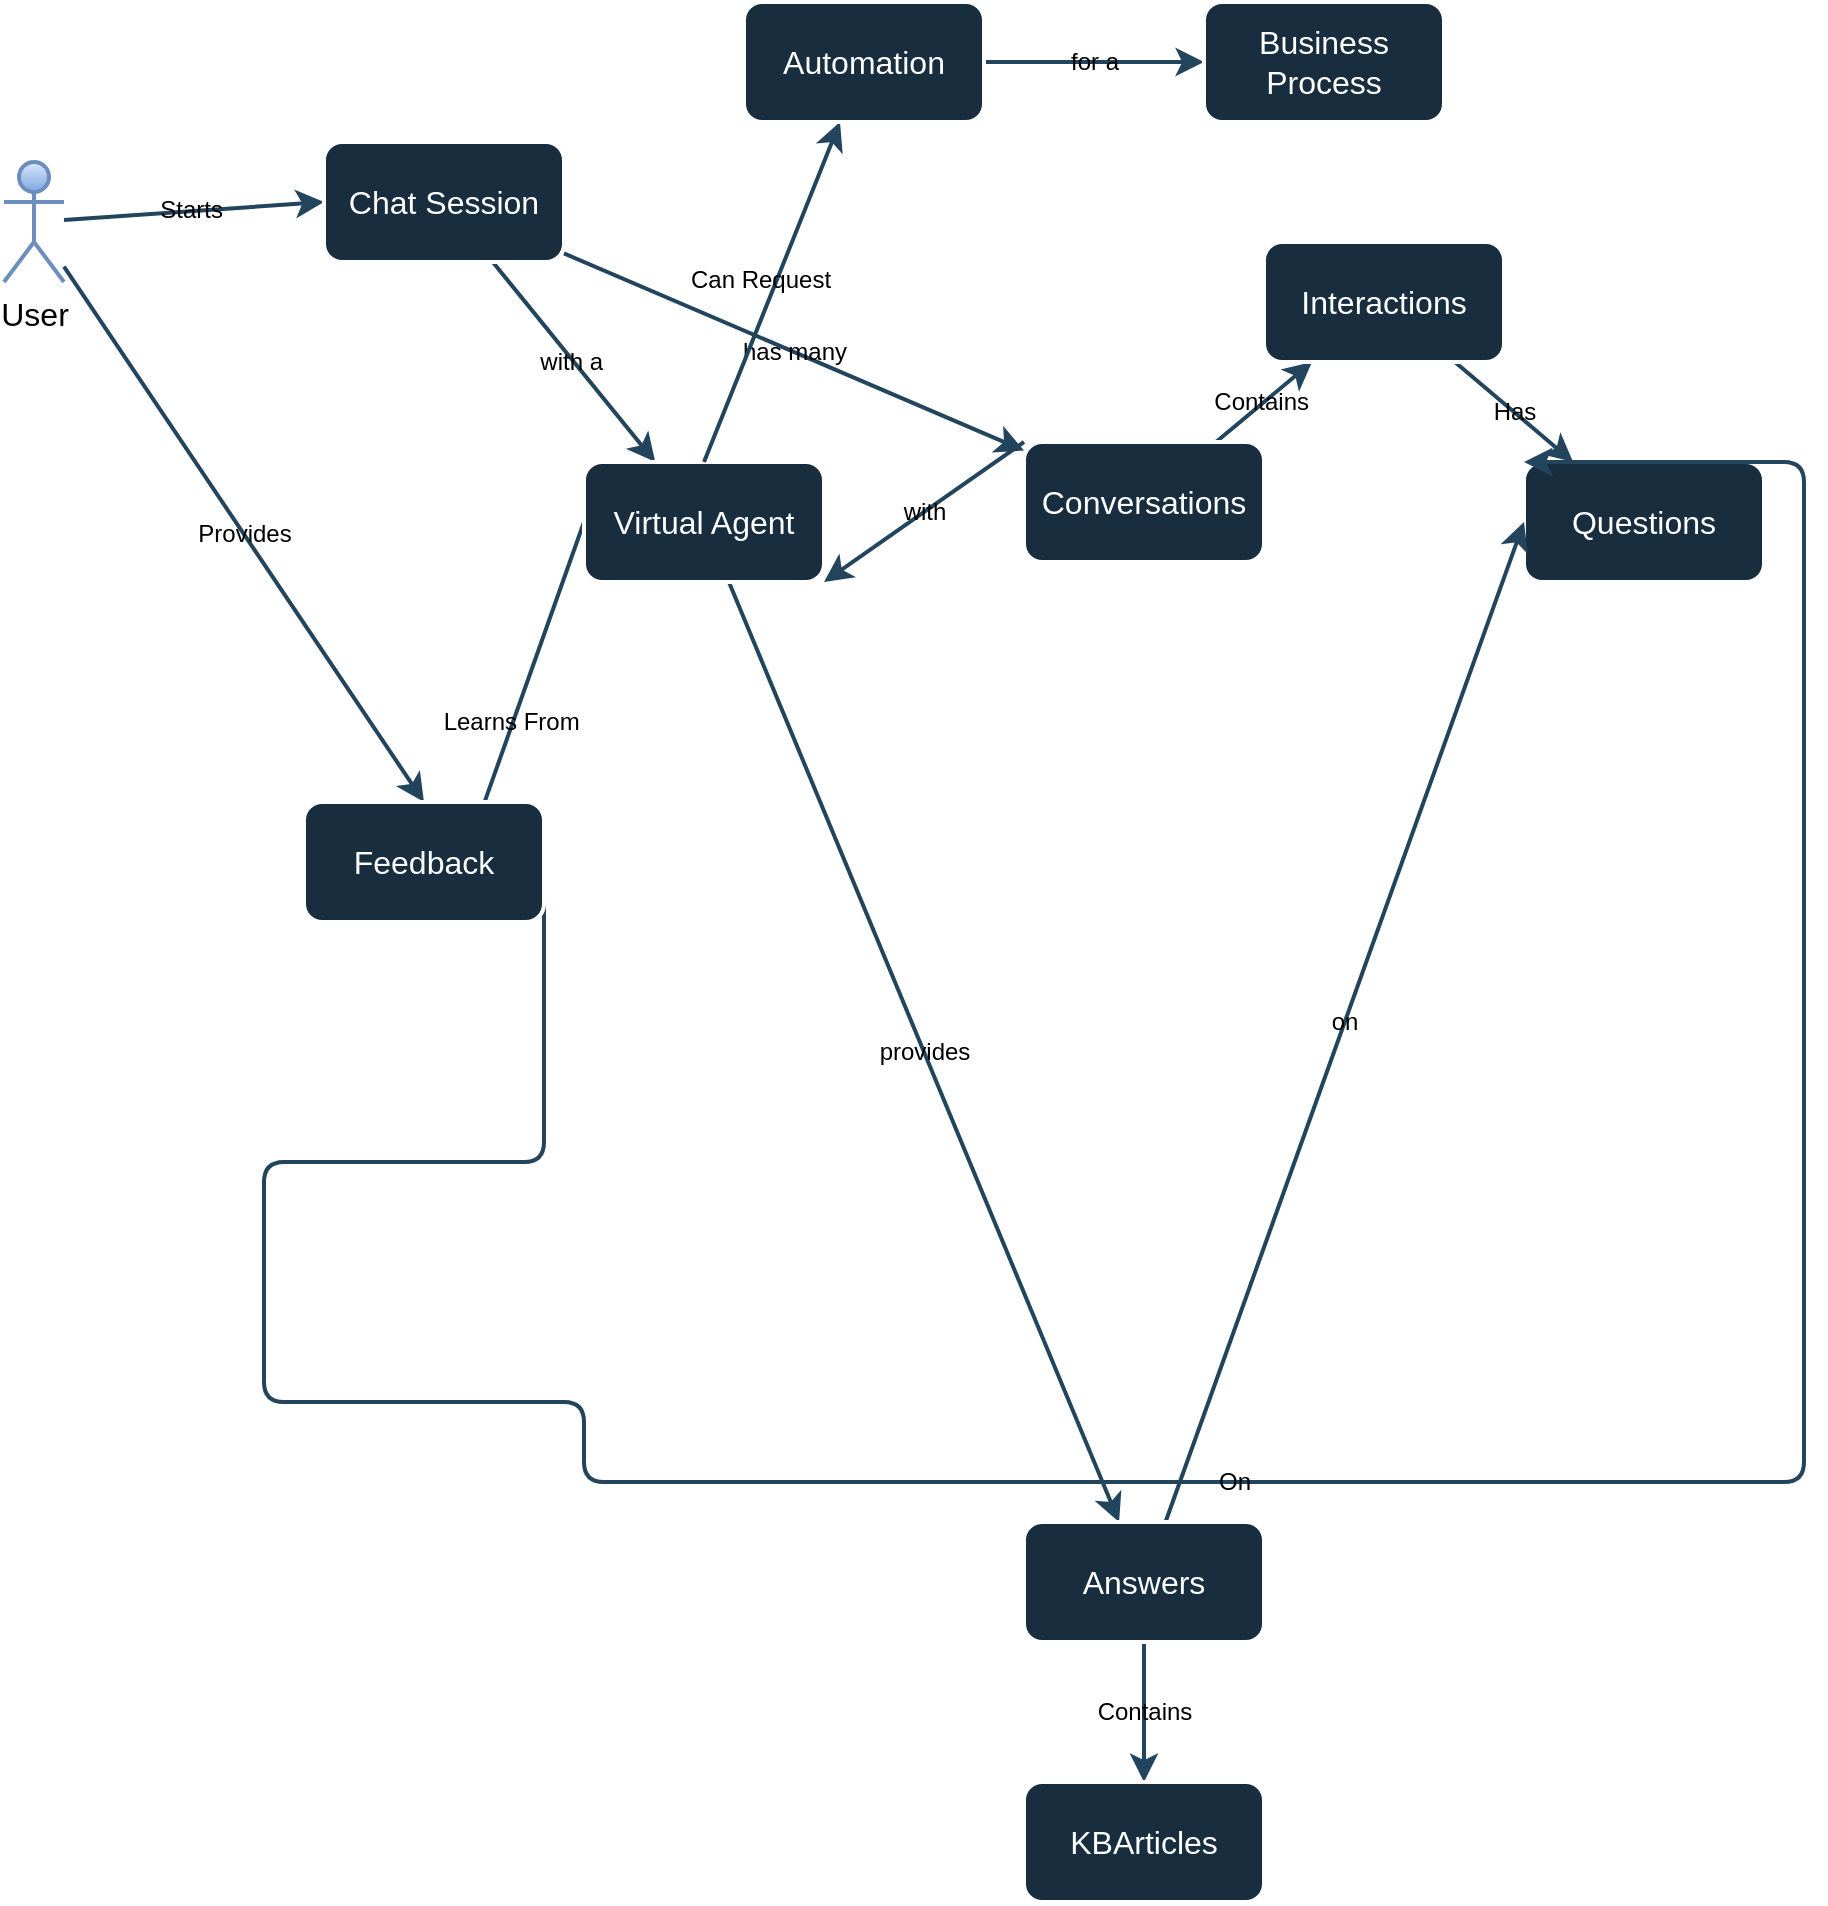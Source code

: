 <mxfile version="21.2.8" type="device" pages="3">
  <diagram name="Page-1" id="Herb37XblqEnY1iPr7h2">
    <mxGraphModel dx="2042" dy="1268" grid="1" gridSize="10" guides="1" tooltips="1" connect="1" arrows="1" fold="1" page="0" pageScale="1" pageWidth="1100" pageHeight="850" math="0" shadow="0">
      <root>
        <mxCell id="0" />
        <mxCell id="1" parent="0" />
        <mxCell id="vVO0gcgq8AM16C-MRyvU-3" value="Starts&amp;nbsp;" style="edgeStyle=none;curved=1;rounded=1;orthogonalLoop=1;jettySize=auto;html=1;entryX=0;entryY=0.5;entryDx=0;entryDy=0;fontSize=12;startSize=8;endSize=8;labelBackgroundColor=none;strokeColor=#23445D;fontColor=default;strokeWidth=2;" edge="1" parent="1" source="vVO0gcgq8AM16C-MRyvU-1" target="vVO0gcgq8AM16C-MRyvU-2">
          <mxGeometry relative="1" as="geometry" />
        </mxCell>
        <mxCell id="vVO0gcgq8AM16C-MRyvU-18" value="Provides" style="edgeStyle=none;curved=1;rounded=1;orthogonalLoop=1;jettySize=auto;html=1;fontSize=12;startSize=8;endSize=8;entryX=0.5;entryY=0;entryDx=0;entryDy=0;labelBackgroundColor=none;strokeColor=#23445D;fontColor=default;strokeWidth=2;" edge="1" parent="1" source="vVO0gcgq8AM16C-MRyvU-1" target="vVO0gcgq8AM16C-MRyvU-19">
          <mxGeometry relative="1" as="geometry">
            <mxPoint x="-171" y="148" as="targetPoint" />
          </mxGeometry>
        </mxCell>
        <mxCell id="vVO0gcgq8AM16C-MRyvU-1" value="User" style="shape=umlActor;verticalLabelPosition=bottom;verticalAlign=top;html=1;outlineConnect=0;fontSize=16;rounded=1;labelBackgroundColor=none;fillColor=#dae8fc;strokeColor=#6c8ebf;gradientColor=#7ea6e0;strokeWidth=2;" vertex="1" parent="1">
          <mxGeometry x="-440" y="-230" width="30" height="60" as="geometry" />
        </mxCell>
        <mxCell id="vVO0gcgq8AM16C-MRyvU-7" value="has many" style="edgeStyle=none;curved=1;rounded=1;orthogonalLoop=1;jettySize=auto;html=1;fontSize=12;startSize=8;endSize=8;labelBackgroundColor=none;strokeColor=#23445D;fontColor=default;strokeWidth=2;" edge="1" parent="1" source="vVO0gcgq8AM16C-MRyvU-2" target="vVO0gcgq8AM16C-MRyvU-6">
          <mxGeometry relative="1" as="geometry" />
        </mxCell>
        <mxCell id="vVO0gcgq8AM16C-MRyvU-22" value="with a&amp;nbsp;" style="edgeStyle=none;curved=1;rounded=1;orthogonalLoop=1;jettySize=auto;html=1;fontSize=12;startSize=8;endSize=8;labelBackgroundColor=none;strokeColor=#23445D;fontColor=default;strokeWidth=2;" edge="1" parent="1" source="vVO0gcgq8AM16C-MRyvU-2" target="vVO0gcgq8AM16C-MRyvU-12">
          <mxGeometry relative="1" as="geometry" />
        </mxCell>
        <mxCell id="vVO0gcgq8AM16C-MRyvU-2" value="Chat Session" style="rounded=1;whiteSpace=wrap;html=1;fontSize=16;labelBackgroundColor=none;fillColor=#182E3E;strokeColor=#FFFFFF;fontColor=#FFFFFF;strokeWidth=2;" vertex="1" parent="1">
          <mxGeometry x="-280" y="-240" width="120" height="60" as="geometry" />
        </mxCell>
        <mxCell id="vVO0gcgq8AM16C-MRyvU-9" value="Contains&amp;nbsp;" style="edgeStyle=none;curved=1;rounded=1;orthogonalLoop=1;jettySize=auto;html=1;fontSize=12;startSize=8;endSize=8;labelBackgroundColor=none;strokeColor=#23445D;fontColor=default;strokeWidth=2;" edge="1" parent="1" source="vVO0gcgq8AM16C-MRyvU-6" target="vVO0gcgq8AM16C-MRyvU-8">
          <mxGeometry relative="1" as="geometry" />
        </mxCell>
        <mxCell id="vVO0gcgq8AM16C-MRyvU-33" value="with" style="edgeStyle=none;curved=1;rounded=1;orthogonalLoop=1;jettySize=auto;html=1;exitX=0;exitY=0;exitDx=0;exitDy=0;entryX=1;entryY=1;entryDx=0;entryDy=0;fontSize=12;startSize=8;endSize=8;labelBackgroundColor=none;strokeColor=#23445D;fontColor=default;strokeWidth=2;" edge="1" parent="1" source="vVO0gcgq8AM16C-MRyvU-6" target="vVO0gcgq8AM16C-MRyvU-12">
          <mxGeometry relative="1" as="geometry" />
        </mxCell>
        <mxCell id="vVO0gcgq8AM16C-MRyvU-6" value="Conversations" style="rounded=1;whiteSpace=wrap;html=1;fontSize=16;labelBackgroundColor=none;fillColor=#182E3E;strokeColor=#FFFFFF;fontColor=#FFFFFF;strokeWidth=2;" vertex="1" parent="1">
          <mxGeometry x="70" y="-90" width="120" height="60" as="geometry" />
        </mxCell>
        <mxCell id="vVO0gcgq8AM16C-MRyvU-11" value="Has" style="edgeStyle=none;curved=1;rounded=1;orthogonalLoop=1;jettySize=auto;html=1;fontSize=12;startSize=8;endSize=8;labelBackgroundColor=none;strokeColor=#23445D;fontColor=default;strokeWidth=2;" edge="1" parent="1" source="vVO0gcgq8AM16C-MRyvU-8" target="vVO0gcgq8AM16C-MRyvU-10">
          <mxGeometry relative="1" as="geometry" />
        </mxCell>
        <mxCell id="vVO0gcgq8AM16C-MRyvU-8" value="Interactions" style="whiteSpace=wrap;html=1;fontSize=16;rounded=1;labelBackgroundColor=none;fillColor=#182E3E;strokeColor=#FFFFFF;fontColor=#FFFFFF;strokeWidth=2;" vertex="1" parent="1">
          <mxGeometry x="190" y="-190" width="120" height="60" as="geometry" />
        </mxCell>
        <mxCell id="vVO0gcgq8AM16C-MRyvU-10" value="Questions" style="whiteSpace=wrap;html=1;fontSize=16;rounded=1;labelBackgroundColor=none;fillColor=#182E3E;strokeColor=#FFFFFF;fontColor=#FFFFFF;strokeWidth=2;" vertex="1" parent="1">
          <mxGeometry x="320" y="-80" width="120" height="60" as="geometry" />
        </mxCell>
        <mxCell id="vVO0gcgq8AM16C-MRyvU-25" value="provides" style="edgeStyle=none;curved=1;rounded=1;orthogonalLoop=1;jettySize=auto;html=1;fontSize=12;startSize=8;endSize=8;labelBackgroundColor=none;strokeColor=#23445D;fontColor=default;strokeWidth=2;" edge="1" parent="1" source="vVO0gcgq8AM16C-MRyvU-12" target="vVO0gcgq8AM16C-MRyvU-24">
          <mxGeometry relative="1" as="geometry" />
        </mxCell>
        <mxCell id="vVO0gcgq8AM16C-MRyvU-32" value="Learns From&amp;nbsp;" style="edgeStyle=none;curved=1;rounded=1;orthogonalLoop=1;jettySize=auto;html=1;entryX=0.575;entryY=1;entryDx=0;entryDy=0;entryPerimeter=0;fontSize=12;startSize=8;endSize=8;exitX=0;exitY=0.5;exitDx=0;exitDy=0;labelBackgroundColor=none;strokeColor=#23445D;fontColor=default;strokeWidth=2;" edge="1" parent="1" source="vVO0gcgq8AM16C-MRyvU-12" target="vVO0gcgq8AM16C-MRyvU-19">
          <mxGeometry relative="1" as="geometry" />
        </mxCell>
        <mxCell id="vVO0gcgq8AM16C-MRyvU-12" value="Virtual Agent" style="whiteSpace=wrap;html=1;fontSize=16;rounded=1;labelBackgroundColor=none;fillColor=#182E3E;strokeColor=#FFFFFF;fontColor=#FFFFFF;strokeWidth=2;" vertex="1" parent="1">
          <mxGeometry x="-150" y="-80" width="120" height="60" as="geometry" />
        </mxCell>
        <mxCell id="vVO0gcgq8AM16C-MRyvU-20" value="On" style="edgeStyle=orthogonalEdgeStyle;rounded=1;orthogonalLoop=1;jettySize=auto;html=1;exitX=1;exitY=0.5;exitDx=0;exitDy=0;entryX=0;entryY=0;entryDx=0;entryDy=0;fontSize=12;startSize=8;endSize=8;labelBackgroundColor=none;strokeColor=#23445D;fontColor=default;strokeWidth=2;" edge="1" parent="1" source="vVO0gcgq8AM16C-MRyvU-19" target="vVO0gcgq8AM16C-MRyvU-10">
          <mxGeometry relative="1" as="geometry">
            <Array as="points">
              <mxPoint x="-310" y="270" />
              <mxPoint x="-310" y="390" />
              <mxPoint x="-150" y="390" />
              <mxPoint x="-150" y="430" />
              <mxPoint x="460" y="430" />
              <mxPoint x="460" y="-80" />
            </Array>
          </mxGeometry>
        </mxCell>
        <mxCell id="vVO0gcgq8AM16C-MRyvU-19" value="Feedback" style="rounded=1;whiteSpace=wrap;html=1;fontSize=16;labelBackgroundColor=none;fillColor=#182E3E;strokeColor=#FFFFFF;fontColor=#FFFFFF;strokeWidth=2;" vertex="1" parent="1">
          <mxGeometry x="-290" y="90" width="120" height="60" as="geometry" />
        </mxCell>
        <mxCell id="vVO0gcgq8AM16C-MRyvU-26" value="on" style="edgeStyle=none;curved=1;rounded=1;orthogonalLoop=1;jettySize=auto;html=1;entryX=0;entryY=0.5;entryDx=0;entryDy=0;fontSize=12;startSize=8;endSize=8;labelBackgroundColor=none;strokeColor=#23445D;fontColor=default;strokeWidth=2;" edge="1" parent="1" source="vVO0gcgq8AM16C-MRyvU-24" target="vVO0gcgq8AM16C-MRyvU-10">
          <mxGeometry relative="1" as="geometry" />
        </mxCell>
        <mxCell id="vVO0gcgq8AM16C-MRyvU-28" value="Contains" style="edgeStyle=none;curved=1;rounded=1;orthogonalLoop=1;jettySize=auto;html=1;fontSize=12;startSize=8;endSize=8;labelBackgroundColor=none;strokeColor=#23445D;fontColor=default;strokeWidth=2;" edge="1" parent="1" source="vVO0gcgq8AM16C-MRyvU-24" target="vVO0gcgq8AM16C-MRyvU-27">
          <mxGeometry relative="1" as="geometry" />
        </mxCell>
        <mxCell id="vVO0gcgq8AM16C-MRyvU-31" value="Can Request" style="edgeStyle=none;curved=1;rounded=1;orthogonalLoop=1;jettySize=auto;html=1;fontSize=12;startSize=8;endSize=8;exitX=0.5;exitY=0;exitDx=0;exitDy=0;labelBackgroundColor=none;strokeColor=#23445D;fontColor=default;strokeWidth=2;" edge="1" parent="1" source="vVO0gcgq8AM16C-MRyvU-12" target="vVO0gcgq8AM16C-MRyvU-30">
          <mxGeometry x="0.04" y="8" relative="1" as="geometry">
            <mxPoint as="offset" />
          </mxGeometry>
        </mxCell>
        <mxCell id="vVO0gcgq8AM16C-MRyvU-24" value="Answers" style="whiteSpace=wrap;html=1;fontSize=16;rounded=1;labelBackgroundColor=none;fillColor=#182E3E;strokeColor=#FFFFFF;fontColor=#FFFFFF;strokeWidth=2;" vertex="1" parent="1">
          <mxGeometry x="70" y="450" width="120" height="60" as="geometry" />
        </mxCell>
        <mxCell id="vVO0gcgq8AM16C-MRyvU-27" value="KBArticles" style="whiteSpace=wrap;html=1;fontSize=16;rounded=1;labelBackgroundColor=none;fillColor=#182E3E;strokeColor=#FFFFFF;fontColor=#FFFFFF;strokeWidth=2;" vertex="1" parent="1">
          <mxGeometry x="70" y="580" width="120" height="60" as="geometry" />
        </mxCell>
        <mxCell id="vVO0gcgq8AM16C-MRyvU-36" value="for a" style="edgeStyle=none;curved=1;rounded=1;orthogonalLoop=1;jettySize=auto;html=1;fontSize=12;startSize=8;endSize=8;labelBackgroundColor=none;strokeColor=#23445D;fontColor=default;strokeWidth=2;" edge="1" parent="1" source="vVO0gcgq8AM16C-MRyvU-30" target="vVO0gcgq8AM16C-MRyvU-35">
          <mxGeometry relative="1" as="geometry" />
        </mxCell>
        <mxCell id="vVO0gcgq8AM16C-MRyvU-30" value="Automation" style="whiteSpace=wrap;html=1;fontSize=16;rounded=1;labelBackgroundColor=none;fillColor=#182E3E;strokeColor=#FFFFFF;fontColor=#FFFFFF;strokeWidth=2;" vertex="1" parent="1">
          <mxGeometry x="-70" y="-310" width="120" height="60" as="geometry" />
        </mxCell>
        <mxCell id="vVO0gcgq8AM16C-MRyvU-35" value="Business Process" style="whiteSpace=wrap;html=1;fontSize=16;rounded=1;labelBackgroundColor=none;fillColor=#182E3E;strokeColor=#FFFFFF;fontColor=#FFFFFF;strokeWidth=2;" vertex="1" parent="1">
          <mxGeometry x="160" y="-310" width="120" height="60" as="geometry" />
        </mxCell>
      </root>
    </mxGraphModel>
  </diagram>
  <diagram id="UaqwpsFKpVeFcMi-NFPY" name="Page-2">
    <mxGraphModel dx="842" dy="468" grid="1" gridSize="10" guides="1" tooltips="1" connect="1" arrows="1" fold="1" page="0" pageScale="1" pageWidth="1100" pageHeight="850" math="0" shadow="0">
      <root>
        <mxCell id="0" />
        <mxCell id="1" parent="0" />
        <mxCell id="U-97WbXfj0ZFgTmFOHiT-2" value="Starts" style="edgeStyle=none;curved=1;rounded=0;orthogonalLoop=1;jettySize=auto;html=1;strokeColor=#23445D;fontSize=12;startSize=8;endSize=8;" edge="1" parent="1" source="NFdCD_gc_cK7pHuX3rji-1" target="U-97WbXfj0ZFgTmFOHiT-1">
          <mxGeometry relative="1" as="geometry" />
        </mxCell>
        <mxCell id="NFdCD_gc_cK7pHuX3rji-1" value="User" style="shape=umlActor;verticalLabelPosition=bottom;verticalAlign=top;html=1;outlineConnect=0;strokeColor=#432D57;fontSize=16;fontColor=#33001A;fillColor=#76608a;" vertex="1" parent="1">
          <mxGeometry x="560" y="630" width="30" height="60" as="geometry" />
        </mxCell>
        <mxCell id="uCzhHdTJc5vBf-4spmQE-2" value="" style="edgeStyle=none;curved=1;rounded=0;orthogonalLoop=1;jettySize=auto;html=1;strokeColor=#23445D;fontSize=12;startSize=8;endSize=8;" edge="1" parent="1" source="U-97WbXfj0ZFgTmFOHiT-1">
          <mxGeometry relative="1" as="geometry">
            <mxPoint x="1050" y="660" as="targetPoint" />
          </mxGeometry>
        </mxCell>
        <mxCell id="U-97WbXfj0ZFgTmFOHiT-1" value="Session" style="whiteSpace=wrap;html=1;fontSize=16;verticalAlign=top;fillColor=#76608a;strokeColor=#432D57;fontColor=#FFFFFF;" vertex="1" parent="1">
          <mxGeometry x="810" y="630" width="120" height="60" as="geometry" />
        </mxCell>
      </root>
    </mxGraphModel>
  </diagram>
  <diagram id="rpL6jWQ9c_XShN91FnCf" name="Page-3">
    <mxGraphModel dx="6442" dy="3268" grid="1" gridSize="10" guides="1" tooltips="1" connect="1" arrows="1" fold="1" page="0" pageScale="1" pageWidth="1100" pageHeight="850" math="0" shadow="0">
      <root>
        <mxCell id="0" />
        <mxCell id="1" parent="0" />
        <mxCell id="Wj3O3esyXGBeLHRU0bX4-7" value="starts" style="edgeStyle=none;curved=1;rounded=0;orthogonalLoop=1;jettySize=auto;html=1;strokeColor=#182E3E;fontSize=12;startSize=8;endSize=8;align=center;verticalAlign=middle;horizontal=1;fontStyle=1;labelBackgroundColor=none;fontColor=default;" edge="1" parent="1" source="Wj3O3esyXGBeLHRU0bX4-3" target="Wj3O3esyXGBeLHRU0bX4-6">
          <mxGeometry x="0.004" relative="1" as="geometry">
            <mxPoint as="offset" />
          </mxGeometry>
        </mxCell>
        <mxCell id="Ydh97llOuo6vlsWZ9xoe-21" value="provides" style="edgeStyle=none;curved=1;rounded=0;orthogonalLoop=1;jettySize=auto;html=1;strokeColor=#182E3E;fontSize=12;startSize=8;endSize=8;align=center;verticalAlign=middle;horizontal=1;fontStyle=1;labelBackgroundColor=none;fontColor=default;" edge="1" parent="1" source="Wj3O3esyXGBeLHRU0bX4-3" target="Ydh97llOuo6vlsWZ9xoe-20">
          <mxGeometry relative="1" as="geometry" />
        </mxCell>
        <mxCell id="Wj3O3esyXGBeLHRU0bX4-3" value="User" style="shape=umlActor;verticalLabelPosition=bottom;verticalAlign=middle;html=1;outlineConnect=0;fontSize=16;rounded=1;labelBackgroundColor=none;fillColor=#56517E;strokeColor=#EEEEEE;strokeWidth=2;align=center;horizontal=1;whiteSpace=wrap;fontStyle=1;fontColor=#FFFFFF;" vertex="1" parent="1">
          <mxGeometry x="-4885" y="-1440" width="30" height="60" as="geometry" />
        </mxCell>
        <mxCell id="Wj3O3esyXGBeLHRU0bX4-11" value="in a&amp;nbsp;" style="edgeStyle=none;curved=1;rounded=0;orthogonalLoop=1;jettySize=auto;html=1;strokeColor=#182E3E;fontSize=12;startSize=8;endSize=8;align=center;verticalAlign=middle;horizontal=1;fontStyle=1;labelBackgroundColor=none;fontColor=default;" edge="1" parent="1" source="Wj3O3esyXGBeLHRU0bX4-6" target="Wj3O3esyXGBeLHRU0bX4-8">
          <mxGeometry relative="1" as="geometry" />
        </mxCell>
        <mxCell id="Wj3O3esyXGBeLHRU0bX4-14" value="contains" style="edgeStyle=none;curved=1;rounded=0;orthogonalLoop=1;jettySize=auto;html=1;strokeColor=#182E3E;fontSize=12;startSize=8;endSize=8;align=center;verticalAlign=middle;horizontal=1;fontStyle=1;labelBackgroundColor=none;fontColor=default;" edge="1" parent="1" source="Wj3O3esyXGBeLHRU0bX4-6" target="Wj3O3esyXGBeLHRU0bX4-13">
          <mxGeometry relative="1" as="geometry" />
        </mxCell>
        <mxCell id="Wj3O3esyXGBeLHRU0bX4-6" value="Conversation" style="html=1;fontSize=16;verticalAlign=middle;fillColor=#56517E;strokeColor=#EEEEEE;rounded=1;labelBackgroundColor=none;strokeWidth=2;align=center;horizontal=1;whiteSpace=wrap;fontStyle=1;fontColor=#FFFFFF;" vertex="1" parent="1">
          <mxGeometry x="-4720" y="-1480" width="120" height="60" as="geometry" />
        </mxCell>
        <mxCell id="Ydh97llOuo6vlsWZ9xoe-4" value="with a&amp;nbsp;" style="edgeStyle=none;curved=1;rounded=0;orthogonalLoop=1;jettySize=auto;html=1;strokeColor=#182E3E;fontSize=12;startSize=8;endSize=8;align=center;verticalAlign=middle;horizontal=1;fontStyle=1;labelBackgroundColor=none;fontColor=default;" edge="1" parent="1" source="Wj3O3esyXGBeLHRU0bX4-8" target="Ydh97llOuo6vlsWZ9xoe-3">
          <mxGeometry relative="1" as="geometry" />
        </mxCell>
        <mxCell id="Wj3O3esyXGBeLHRU0bX4-8" value="Chat Session" style="html=1;fontSize=16;verticalAlign=middle;fillColor=#56517E;strokeColor=#EEEEEE;rounded=1;labelBackgroundColor=none;strokeWidth=2;align=center;horizontal=1;whiteSpace=wrap;fontStyle=1;fontColor=#FFFFFF;" vertex="1" parent="1">
          <mxGeometry x="-4720" y="-1640" width="120" height="60" as="geometry" />
        </mxCell>
        <mxCell id="Ydh97llOuo6vlsWZ9xoe-2" value="" style="edgeStyle=none;curved=1;rounded=0;orthogonalLoop=1;jettySize=auto;html=1;strokeColor=#182E3E;fontSize=12;startSize=8;endSize=8;align=center;verticalAlign=middle;horizontal=1;fontStyle=1;labelBackgroundColor=none;fontColor=default;" edge="1" parent="1" source="Wj3O3esyXGBeLHRU0bX4-13" target="Ydh97llOuo6vlsWZ9xoe-1">
          <mxGeometry relative="1" as="geometry" />
        </mxCell>
        <mxCell id="Wj3O3esyXGBeLHRU0bX4-13" value="Interactions" style="html=1;fontSize=16;verticalAlign=middle;fillColor=#56517E;strokeColor=#EEEEEE;rounded=1;labelBackgroundColor=none;strokeWidth=2;align=center;horizontal=1;whiteSpace=wrap;fontStyle=1;fontColor=#FFFFFF;" vertex="1" parent="1">
          <mxGeometry x="-4720" y="-1200" width="120" height="60" as="geometry" />
        </mxCell>
        <mxCell id="Ydh97llOuo6vlsWZ9xoe-9" value="in a" style="edgeStyle=none;curved=1;rounded=0;orthogonalLoop=1;jettySize=auto;html=1;strokeColor=#182E3E;fontSize=12;startSize=8;endSize=8;align=center;verticalAlign=middle;horizontal=1;fontStyle=1;labelBackgroundColor=none;fontColor=default;" edge="1" parent="1" source="Ydh97llOuo6vlsWZ9xoe-1" target="Ydh97llOuo6vlsWZ9xoe-8">
          <mxGeometry relative="1" as="geometry" />
        </mxCell>
        <mxCell id="Ydh97llOuo6vlsWZ9xoe-1" value="Questions" style="html=1;fontSize=16;verticalAlign=middle;fillColor=#56517E;strokeColor=#EEEEEE;rounded=1;labelBackgroundColor=none;strokeWidth=2;align=center;horizontal=1;whiteSpace=wrap;fontStyle=1;fontColor=#FFFFFF;" vertex="1" parent="1">
          <mxGeometry x="-4280" y="-1200" width="120" height="60" as="geometry" />
        </mxCell>
        <mxCell id="Ydh97llOuo6vlsWZ9xoe-6" value="Finds" style="edgeStyle=none;curved=1;rounded=0;orthogonalLoop=1;jettySize=auto;html=1;strokeColor=#182E3E;fontSize=12;startSize=8;endSize=8;align=center;verticalAlign=middle;horizontal=1;fontStyle=1;labelBackgroundColor=none;fontColor=default;" edge="1" parent="1" source="Ydh97llOuo6vlsWZ9xoe-3" target="Ydh97llOuo6vlsWZ9xoe-5">
          <mxGeometry relative="1" as="geometry" />
        </mxCell>
        <mxCell id="Ydh97llOuo6vlsWZ9xoe-12" value="searches" style="edgeStyle=none;curved=1;rounded=0;orthogonalLoop=1;jettySize=auto;html=1;strokeColor=#182E3E;fontSize=12;startSize=8;endSize=8;align=center;verticalAlign=middle;horizontal=1;fontStyle=1;labelBackgroundColor=none;fontColor=default;" edge="1" parent="1" source="Ydh97llOuo6vlsWZ9xoe-3" target="Ydh97llOuo6vlsWZ9xoe-11">
          <mxGeometry relative="1" as="geometry" />
        </mxCell>
        <mxCell id="Ydh97llOuo6vlsWZ9xoe-15" value="submits" style="edgeStyle=none;curved=1;rounded=0;orthogonalLoop=1;jettySize=auto;html=1;strokeColor=#182E3E;fontSize=12;startSize=8;endSize=8;align=center;verticalAlign=middle;horizontal=1;fontStyle=1;labelBackgroundColor=none;fontColor=default;" edge="1" parent="1" source="Ydh97llOuo6vlsWZ9xoe-3" target="Ydh97llOuo6vlsWZ9xoe-14">
          <mxGeometry relative="1" as="geometry" />
        </mxCell>
        <mxCell id="Ydh97llOuo6vlsWZ9xoe-24" value="learns from" style="edgeStyle=orthogonalEdgeStyle;rounded=0;orthogonalLoop=1;jettySize=auto;html=1;exitX=0.25;exitY=0;exitDx=0;exitDy=0;entryX=0.5;entryY=0;entryDx=0;entryDy=0;strokeColor=#182E3E;fontSize=12;startSize=8;endSize=8;elbow=vertical;align=center;verticalAlign=middle;horizontal=1;fontStyle=1;labelBackgroundColor=none;fontColor=default;" edge="1" parent="1" source="Ydh97llOuo6vlsWZ9xoe-3" target="Ydh97llOuo6vlsWZ9xoe-20">
          <mxGeometry relative="1" as="geometry" />
        </mxCell>
        <mxCell id="Ydh97llOuo6vlsWZ9xoe-29" value="transfers session" style="edgeStyle=none;curved=1;rounded=0;orthogonalLoop=1;jettySize=auto;html=1;strokeColor=#182E3E;fontSize=12;startSize=8;endSize=8;align=center;verticalAlign=middle;horizontal=1;fontStyle=1;labelBackgroundColor=none;fontColor=default;" edge="1" parent="1" source="Ydh97llOuo6vlsWZ9xoe-3" target="Ydh97llOuo6vlsWZ9xoe-28">
          <mxGeometry relative="1" as="geometry" />
        </mxCell>
        <mxCell id="Ydh97llOuo6vlsWZ9xoe-31" value="creats" style="edgeStyle=none;curved=1;rounded=0;orthogonalLoop=1;jettySize=auto;html=1;strokeColor=#182E3E;fontSize=12;startSize=8;endSize=8;align=center;verticalAlign=middle;horizontal=1;fontStyle=1;labelBackgroundColor=none;fontColor=default;" edge="1" parent="1" source="Ydh97llOuo6vlsWZ9xoe-3" target="Ydh97llOuo6vlsWZ9xoe-30">
          <mxGeometry relative="1" as="geometry" />
        </mxCell>
        <mxCell id="Ydh97llOuo6vlsWZ9xoe-41" value="&lt;b&gt;collects&lt;/b&gt;" style="edgeStyle=orthogonalEdgeStyle;rounded=0;orthogonalLoop=1;jettySize=auto;html=1;entryX=1;entryY=1;entryDx=0;entryDy=0;strokeColor=#182E3E;fontSize=12;startSize=8;endSize=8;exitX=0;exitY=0;exitDx=0;exitDy=0;labelBackgroundColor=none;fontColor=default;" edge="1" parent="1" source="Ydh97llOuo6vlsWZ9xoe-3" target="Ydh97llOuo6vlsWZ9xoe-35">
          <mxGeometry relative="1" as="geometry" />
        </mxCell>
        <mxCell id="Ydh97llOuo6vlsWZ9xoe-42" value="learns from" style="edgeStyle=orthogonalEdgeStyle;rounded=0;orthogonalLoop=1;jettySize=auto;html=1;entryX=1;entryY=0.5;entryDx=0;entryDy=0;strokeColor=#182E3E;fontSize=12;startSize=8;endSize=8;fontStyle=1;labelBackgroundColor=none;fontColor=default;" edge="1" parent="1" source="Ydh97llOuo6vlsWZ9xoe-3" target="Ydh97llOuo6vlsWZ9xoe-35">
          <mxGeometry relative="1" as="geometry">
            <Array as="points">
              <mxPoint x="-4440" y="-1770" />
            </Array>
          </mxGeometry>
        </mxCell>
        <mxCell id="Ydh97llOuo6vlsWZ9xoe-3" value="Virtual Agent" style="html=1;fontSize=16;verticalAlign=middle;fillColor=#56517E;strokeColor=#EEEEEE;rounded=1;labelBackgroundColor=none;strokeWidth=2;align=center;horizontal=1;whiteSpace=wrap;fontStyle=1;fontColor=#FFFFFF;" vertex="1" parent="1">
          <mxGeometry x="-4480" y="-1640" width="120" height="60" as="geometry" />
        </mxCell>
        <mxCell id="Ydh97llOuo6vlsWZ9xoe-7" value="To&amp;nbsp;" style="edgeStyle=orthogonalEdgeStyle;rounded=0;orthogonalLoop=1;jettySize=auto;html=1;entryX=1;entryY=0.5;entryDx=0;entryDy=0;strokeColor=#182E3E;fontSize=12;startSize=8;endSize=8;align=center;verticalAlign=middle;horizontal=1;fontStyle=1;labelBackgroundColor=none;fontColor=default;" edge="1" parent="1" source="Ydh97llOuo6vlsWZ9xoe-5" target="Ydh97llOuo6vlsWZ9xoe-1">
          <mxGeometry relative="1" as="geometry" />
        </mxCell>
        <mxCell id="Ydh97llOuo6vlsWZ9xoe-5" value="Answers" style="html=1;fontSize=16;verticalAlign=middle;fillColor=#56517E;strokeColor=#EEEEEE;rounded=1;labelBackgroundColor=none;strokeWidth=2;align=center;horizontal=1;whiteSpace=wrap;fontStyle=1;fontColor=#FFFFFF;" vertex="1" parent="1">
          <mxGeometry x="-4120" y="-1480" width="120" height="60" as="geometry" />
        </mxCell>
        <mxCell id="Ydh97llOuo6vlsWZ9xoe-8" value="Knowledge Domain" style="html=1;fontSize=16;verticalAlign=middle;fillColor=#56517E;strokeColor=#EEEEEE;rounded=1;labelBackgroundColor=none;strokeWidth=2;align=center;horizontal=1;whiteSpace=wrap;fontStyle=1;fontColor=#FFFFFF;" vertex="1" parent="1">
          <mxGeometry x="-4280" y="-1360" width="120" height="60" as="geometry" />
        </mxCell>
        <mxCell id="Ydh97llOuo6vlsWZ9xoe-13" value="in a" style="edgeStyle=none;curved=1;rounded=0;orthogonalLoop=1;jettySize=auto;html=1;entryX=0.5;entryY=0;entryDx=0;entryDy=0;strokeColor=#182E3E;fontSize=12;startSize=8;endSize=8;align=center;verticalAlign=middle;horizontal=1;fontStyle=1;labelBackgroundColor=none;fontColor=default;" edge="1" parent="1" source="Ydh97llOuo6vlsWZ9xoe-11" target="Ydh97llOuo6vlsWZ9xoe-8">
          <mxGeometry relative="1" as="geometry" />
        </mxCell>
        <mxCell id="Ydh97llOuo6vlsWZ9xoe-11" value="Articles" style="html=1;fontSize=16;verticalAlign=middle;fillColor=#56517E;strokeColor=#EEEEEE;rounded=1;labelBackgroundColor=none;strokeWidth=2;align=center;horizontal=1;whiteSpace=wrap;fontStyle=1;fontColor=#FFFFFF;" vertex="1" parent="1">
          <mxGeometry x="-4280" y="-1480" width="120" height="60" as="geometry" />
        </mxCell>
        <mxCell id="Ydh97llOuo6vlsWZ9xoe-17" value="of a" style="edgeStyle=none;curved=1;rounded=0;orthogonalLoop=1;jettySize=auto;html=1;strokeColor=#182E3E;fontSize=12;startSize=8;endSize=8;align=center;verticalAlign=middle;horizontal=1;fontStyle=1;labelBackgroundColor=none;fontColor=default;" edge="1" parent="1" source="Ydh97llOuo6vlsWZ9xoe-14" target="Ydh97llOuo6vlsWZ9xoe-16">
          <mxGeometry relative="1" as="geometry" />
        </mxCell>
        <mxCell id="Ydh97llOuo6vlsWZ9xoe-19" value="executed by" style="edgeStyle=none;curved=1;rounded=0;orthogonalLoop=1;jettySize=auto;html=1;strokeColor=#182E3E;fontSize=12;startSize=8;endSize=8;align=center;verticalAlign=middle;horizontal=1;fontStyle=1;labelBackgroundColor=none;fontColor=default;" edge="1" parent="1" source="Ydh97llOuo6vlsWZ9xoe-14" target="Ydh97llOuo6vlsWZ9xoe-18">
          <mxGeometry relative="1" as="geometry" />
        </mxCell>
        <mxCell id="Ydh97llOuo6vlsWZ9xoe-14" value="Automation Request" style="html=1;fontSize=16;verticalAlign=middle;fillColor=#56517E;strokeColor=#EEEEEE;rounded=1;labelBackgroundColor=none;strokeWidth=2;align=center;horizontal=1;whiteSpace=wrap;fontStyle=1;fontColor=#FFFFFF;" vertex="1" parent="1">
          <mxGeometry x="-4480" y="-1860" width="120" height="60" as="geometry" />
        </mxCell>
        <mxCell id="Ydh97llOuo6vlsWZ9xoe-16" value="Business Process" style="html=1;fontSize=16;verticalAlign=middle;fillColor=#56517E;strokeColor=#EEEEEE;rounded=1;labelBackgroundColor=none;strokeWidth=2;align=center;horizontal=1;whiteSpace=wrap;fontStyle=1;fontColor=#FFFFFF;" vertex="1" parent="1">
          <mxGeometry x="-4240" y="-1860" width="120" height="60" as="geometry" />
        </mxCell>
        <mxCell id="Ydh97llOuo6vlsWZ9xoe-18" value="Automation Engine" style="html=1;fontSize=16;verticalAlign=middle;fillColor=#56517E;strokeColor=#EEEEEE;rounded=1;labelBackgroundColor=none;strokeWidth=2;align=center;horizontal=1;whiteSpace=wrap;fontStyle=1;fontColor=#FFFFFF;" vertex="1" parent="1">
          <mxGeometry x="-4720" y="-1860" width="120" height="60" as="geometry" />
        </mxCell>
        <mxCell id="Ydh97llOuo6vlsWZ9xoe-22" value="of a&amp;nbsp;" style="edgeStyle=none;curved=1;rounded=0;orthogonalLoop=1;jettySize=auto;html=1;entryX=0;entryY=0;entryDx=0;entryDy=0;strokeColor=#182E3E;fontSize=12;startSize=8;endSize=8;align=center;verticalAlign=middle;horizontal=1;fontStyle=1;labelBackgroundColor=none;fontColor=default;" edge="1" parent="1" source="Ydh97llOuo6vlsWZ9xoe-20" target="Wj3O3esyXGBeLHRU0bX4-6">
          <mxGeometry relative="1" as="geometry" />
        </mxCell>
        <mxCell id="Ydh97llOuo6vlsWZ9xoe-20" value="Feedback" style="html=1;fontSize=16;verticalAlign=middle;fillColor=#56517E;strokeColor=#EEEEEE;rounded=1;labelBackgroundColor=none;strokeWidth=2;align=center;horizontal=1;whiteSpace=wrap;fontStyle=1;fontColor=#FFFFFF;" vertex="1" parent="1">
          <mxGeometry x="-4930" y="-1640" width="120" height="60" as="geometry" />
        </mxCell>
        <mxCell id="Ydh97llOuo6vlsWZ9xoe-28" value="HelpDesk" style="html=1;fontSize=16;verticalAlign=middle;fillColor=#56517E;strokeColor=#EEEEEE;rounded=1;labelBackgroundColor=none;strokeWidth=2;align=center;horizontal=1;whiteSpace=wrap;fontStyle=1;fontColor=#FFFFFF;" vertex="1" parent="1">
          <mxGeometry x="-4480" y="-1480" width="120" height="60" as="geometry" />
        </mxCell>
        <mxCell id="Ydh97llOuo6vlsWZ9xoe-30" value="Support Ticket" style="html=1;fontSize=16;verticalAlign=middle;fillColor=#56517E;strokeColor=#EEEEEE;rounded=1;labelBackgroundColor=none;strokeWidth=2;align=center;horizontal=1;whiteSpace=wrap;fontStyle=1;fontColor=#FFFFFF;" vertex="1" parent="1">
          <mxGeometry x="-4280" y="-1680" width="120" height="60" as="geometry" />
        </mxCell>
        <mxCell id="Ydh97llOuo6vlsWZ9xoe-32" value="Virtual Agent Platform" style="text;strokeColor=none;fillColor=none;html=1;align=center;verticalAlign=middle;rounded=0;fontSize=36;fontColor=#FF0000;fontStyle=1;labelBackgroundColor=none;" vertex="1" parent="1">
          <mxGeometry x="-4890" y="-2010" width="80" height="80" as="geometry" />
        </mxCell>
        <mxCell id="Ydh97llOuo6vlsWZ9xoe-35" value="Implicit Feedback" style="whiteSpace=wrap;html=1;fontSize=16;fillColor=#56517E;strokeColor=#EEEEEE;rounded=1;labelBackgroundColor=none;strokeWidth=2;fontStyle=1;fontColor=#FFFFFF;" vertex="1" parent="1">
          <mxGeometry x="-4920" y="-1800" width="120" height="60" as="geometry" />
        </mxCell>
      </root>
    </mxGraphModel>
  </diagram>
</mxfile>
